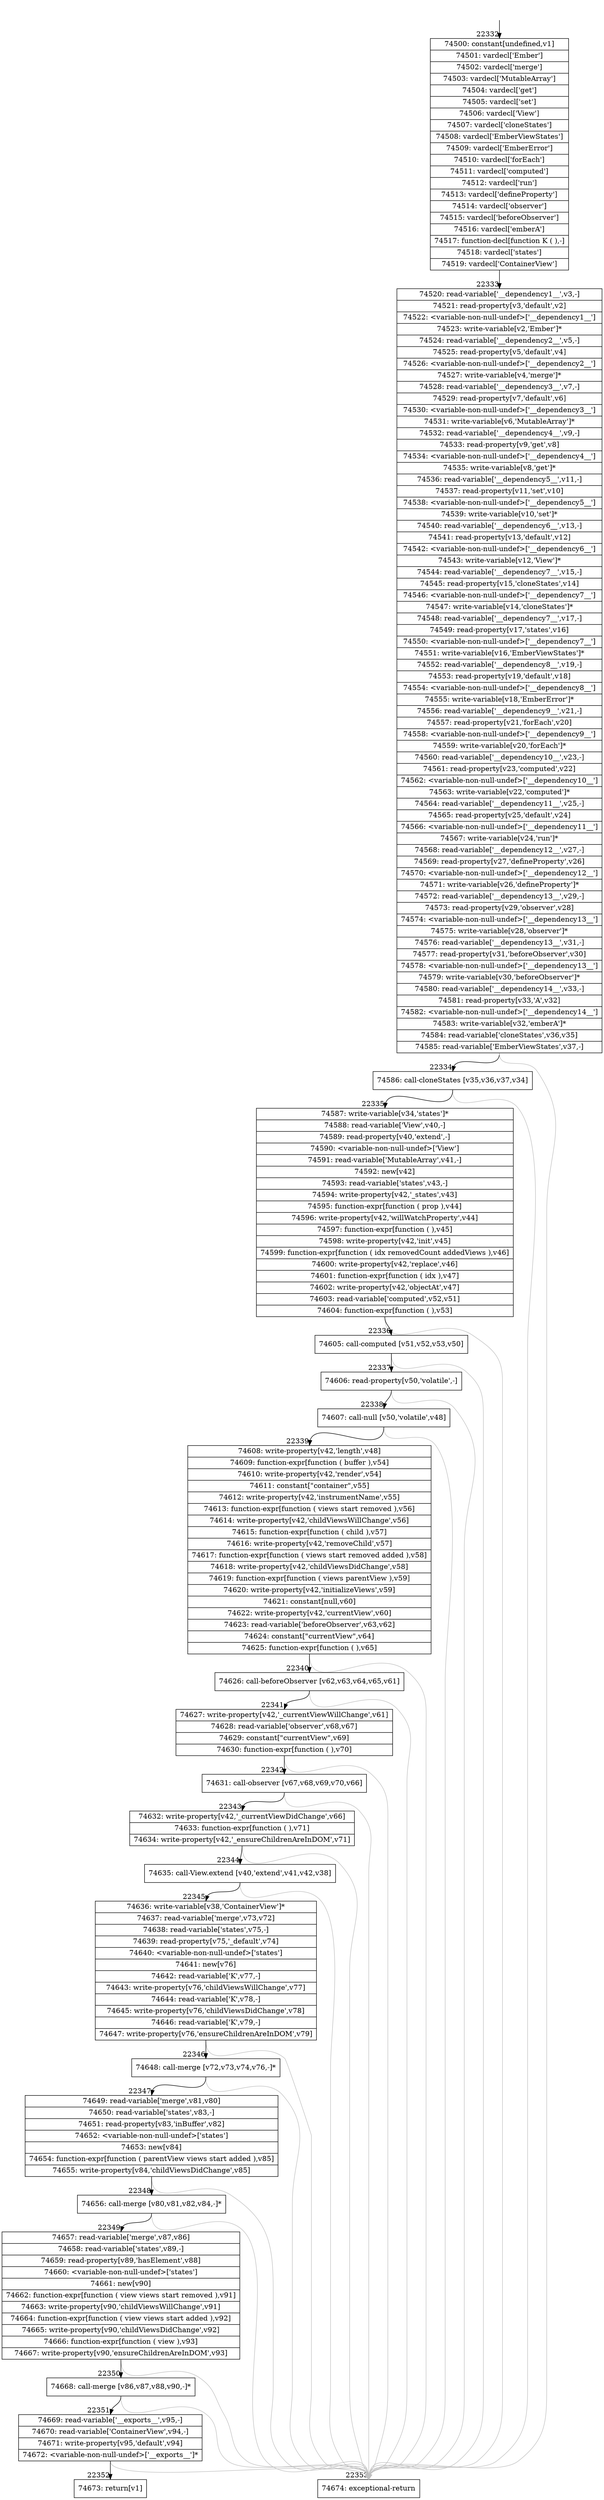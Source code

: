 digraph {
rankdir="TD"
BB_entry1927[shape=none,label=""];
BB_entry1927 -> BB22332 [tailport=s, headport=n, headlabel="    22332"]
BB22332 [shape=record label="{74500: constant[undefined,v1]|74501: vardecl['Ember']|74502: vardecl['merge']|74503: vardecl['MutableArray']|74504: vardecl['get']|74505: vardecl['set']|74506: vardecl['View']|74507: vardecl['cloneStates']|74508: vardecl['EmberViewStates']|74509: vardecl['EmberError']|74510: vardecl['forEach']|74511: vardecl['computed']|74512: vardecl['run']|74513: vardecl['defineProperty']|74514: vardecl['observer']|74515: vardecl['beforeObserver']|74516: vardecl['emberA']|74517: function-decl[function K ( ),-]|74518: vardecl['states']|74519: vardecl['ContainerView']}" ] 
BB22332 -> BB22333 [tailport=s, headport=n, headlabel="      22333"]
BB22333 [shape=record label="{74520: read-variable['__dependency1__',v3,-]|74521: read-property[v3,'default',v2]|74522: \<variable-non-null-undef\>['__dependency1__']|74523: write-variable[v2,'Ember']*|74524: read-variable['__dependency2__',v5,-]|74525: read-property[v5,'default',v4]|74526: \<variable-non-null-undef\>['__dependency2__']|74527: write-variable[v4,'merge']*|74528: read-variable['__dependency3__',v7,-]|74529: read-property[v7,'default',v6]|74530: \<variable-non-null-undef\>['__dependency3__']|74531: write-variable[v6,'MutableArray']*|74532: read-variable['__dependency4__',v9,-]|74533: read-property[v9,'get',v8]|74534: \<variable-non-null-undef\>['__dependency4__']|74535: write-variable[v8,'get']*|74536: read-variable['__dependency5__',v11,-]|74537: read-property[v11,'set',v10]|74538: \<variable-non-null-undef\>['__dependency5__']|74539: write-variable[v10,'set']*|74540: read-variable['__dependency6__',v13,-]|74541: read-property[v13,'default',v12]|74542: \<variable-non-null-undef\>['__dependency6__']|74543: write-variable[v12,'View']*|74544: read-variable['__dependency7__',v15,-]|74545: read-property[v15,'cloneStates',v14]|74546: \<variable-non-null-undef\>['__dependency7__']|74547: write-variable[v14,'cloneStates']*|74548: read-variable['__dependency7__',v17,-]|74549: read-property[v17,'states',v16]|74550: \<variable-non-null-undef\>['__dependency7__']|74551: write-variable[v16,'EmberViewStates']*|74552: read-variable['__dependency8__',v19,-]|74553: read-property[v19,'default',v18]|74554: \<variable-non-null-undef\>['__dependency8__']|74555: write-variable[v18,'EmberError']*|74556: read-variable['__dependency9__',v21,-]|74557: read-property[v21,'forEach',v20]|74558: \<variable-non-null-undef\>['__dependency9__']|74559: write-variable[v20,'forEach']*|74560: read-variable['__dependency10__',v23,-]|74561: read-property[v23,'computed',v22]|74562: \<variable-non-null-undef\>['__dependency10__']|74563: write-variable[v22,'computed']*|74564: read-variable['__dependency11__',v25,-]|74565: read-property[v25,'default',v24]|74566: \<variable-non-null-undef\>['__dependency11__']|74567: write-variable[v24,'run']*|74568: read-variable['__dependency12__',v27,-]|74569: read-property[v27,'defineProperty',v26]|74570: \<variable-non-null-undef\>['__dependency12__']|74571: write-variable[v26,'defineProperty']*|74572: read-variable['__dependency13__',v29,-]|74573: read-property[v29,'observer',v28]|74574: \<variable-non-null-undef\>['__dependency13__']|74575: write-variable[v28,'observer']*|74576: read-variable['__dependency13__',v31,-]|74577: read-property[v31,'beforeObserver',v30]|74578: \<variable-non-null-undef\>['__dependency13__']|74579: write-variable[v30,'beforeObserver']*|74580: read-variable['__dependency14__',v33,-]|74581: read-property[v33,'A',v32]|74582: \<variable-non-null-undef\>['__dependency14__']|74583: write-variable[v32,'emberA']*|74584: read-variable['cloneStates',v36,v35]|74585: read-variable['EmberViewStates',v37,-]}" ] 
BB22333 -> BB22334 [tailport=s, headport=n, headlabel="      22334"]
BB22333 -> BB22353 [tailport=s, headport=n, color=gray, headlabel="      22353"]
BB22334 [shape=record label="{74586: call-cloneStates [v35,v36,v37,v34]}" ] 
BB22334 -> BB22335 [tailport=s, headport=n, headlabel="      22335"]
BB22334 -> BB22353 [tailport=s, headport=n, color=gray]
BB22335 [shape=record label="{74587: write-variable[v34,'states']*|74588: read-variable['View',v40,-]|74589: read-property[v40,'extend',-]|74590: \<variable-non-null-undef\>['View']|74591: read-variable['MutableArray',v41,-]|74592: new[v42]|74593: read-variable['states',v43,-]|74594: write-property[v42,'_states',v43]|74595: function-expr[function ( prop ),v44]|74596: write-property[v42,'willWatchProperty',v44]|74597: function-expr[function ( ),v45]|74598: write-property[v42,'init',v45]|74599: function-expr[function ( idx removedCount addedViews ),v46]|74600: write-property[v42,'replace',v46]|74601: function-expr[function ( idx ),v47]|74602: write-property[v42,'objectAt',v47]|74603: read-variable['computed',v52,v51]|74604: function-expr[function ( ),v53]}" ] 
BB22335 -> BB22336 [tailport=s, headport=n, headlabel="      22336"]
BB22335 -> BB22353 [tailport=s, headport=n, color=gray]
BB22336 [shape=record label="{74605: call-computed [v51,v52,v53,v50]}" ] 
BB22336 -> BB22337 [tailport=s, headport=n, headlabel="      22337"]
BB22336 -> BB22353 [tailport=s, headport=n, color=gray]
BB22337 [shape=record label="{74606: read-property[v50,'volatile',-]}" ] 
BB22337 -> BB22338 [tailport=s, headport=n, headlabel="      22338"]
BB22337 -> BB22353 [tailport=s, headport=n, color=gray]
BB22338 [shape=record label="{74607: call-null [v50,'volatile',v48]}" ] 
BB22338 -> BB22339 [tailport=s, headport=n, headlabel="      22339"]
BB22338 -> BB22353 [tailport=s, headport=n, color=gray]
BB22339 [shape=record label="{74608: write-property[v42,'length',v48]|74609: function-expr[function ( buffer ),v54]|74610: write-property[v42,'render',v54]|74611: constant[\"container\",v55]|74612: write-property[v42,'instrumentName',v55]|74613: function-expr[function ( views start removed ),v56]|74614: write-property[v42,'childViewsWillChange',v56]|74615: function-expr[function ( child ),v57]|74616: write-property[v42,'removeChild',v57]|74617: function-expr[function ( views start removed added ),v58]|74618: write-property[v42,'childViewsDidChange',v58]|74619: function-expr[function ( views parentView ),v59]|74620: write-property[v42,'initializeViews',v59]|74621: constant[null,v60]|74622: write-property[v42,'currentView',v60]|74623: read-variable['beforeObserver',v63,v62]|74624: constant[\"currentView\",v64]|74625: function-expr[function ( ),v65]}" ] 
BB22339 -> BB22340 [tailport=s, headport=n, headlabel="      22340"]
BB22339 -> BB22353 [tailport=s, headport=n, color=gray]
BB22340 [shape=record label="{74626: call-beforeObserver [v62,v63,v64,v65,v61]}" ] 
BB22340 -> BB22341 [tailport=s, headport=n, headlabel="      22341"]
BB22340 -> BB22353 [tailport=s, headport=n, color=gray]
BB22341 [shape=record label="{74627: write-property[v42,'_currentViewWillChange',v61]|74628: read-variable['observer',v68,v67]|74629: constant[\"currentView\",v69]|74630: function-expr[function ( ),v70]}" ] 
BB22341 -> BB22342 [tailport=s, headport=n, headlabel="      22342"]
BB22341 -> BB22353 [tailport=s, headport=n, color=gray]
BB22342 [shape=record label="{74631: call-observer [v67,v68,v69,v70,v66]}" ] 
BB22342 -> BB22343 [tailport=s, headport=n, headlabel="      22343"]
BB22342 -> BB22353 [tailport=s, headport=n, color=gray]
BB22343 [shape=record label="{74632: write-property[v42,'_currentViewDidChange',v66]|74633: function-expr[function ( ),v71]|74634: write-property[v42,'_ensureChildrenAreInDOM',v71]}" ] 
BB22343 -> BB22344 [tailport=s, headport=n, headlabel="      22344"]
BB22343 -> BB22353 [tailport=s, headport=n, color=gray]
BB22344 [shape=record label="{74635: call-View.extend [v40,'extend',v41,v42,v38]}" ] 
BB22344 -> BB22345 [tailport=s, headport=n, headlabel="      22345"]
BB22344 -> BB22353 [tailport=s, headport=n, color=gray]
BB22345 [shape=record label="{74636: write-variable[v38,'ContainerView']*|74637: read-variable['merge',v73,v72]|74638: read-variable['states',v75,-]|74639: read-property[v75,'_default',v74]|74640: \<variable-non-null-undef\>['states']|74641: new[v76]|74642: read-variable['K',v77,-]|74643: write-property[v76,'childViewsWillChange',v77]|74644: read-variable['K',v78,-]|74645: write-property[v76,'childViewsDidChange',v78]|74646: read-variable['K',v79,-]|74647: write-property[v76,'ensureChildrenAreInDOM',v79]}" ] 
BB22345 -> BB22346 [tailport=s, headport=n, headlabel="      22346"]
BB22345 -> BB22353 [tailport=s, headport=n, color=gray]
BB22346 [shape=record label="{74648: call-merge [v72,v73,v74,v76,-]*}" ] 
BB22346 -> BB22347 [tailport=s, headport=n, headlabel="      22347"]
BB22346 -> BB22353 [tailport=s, headport=n, color=gray]
BB22347 [shape=record label="{74649: read-variable['merge',v81,v80]|74650: read-variable['states',v83,-]|74651: read-property[v83,'inBuffer',v82]|74652: \<variable-non-null-undef\>['states']|74653: new[v84]|74654: function-expr[function ( parentView views start added ),v85]|74655: write-property[v84,'childViewsDidChange',v85]}" ] 
BB22347 -> BB22348 [tailport=s, headport=n, headlabel="      22348"]
BB22347 -> BB22353 [tailport=s, headport=n, color=gray]
BB22348 [shape=record label="{74656: call-merge [v80,v81,v82,v84,-]*}" ] 
BB22348 -> BB22349 [tailport=s, headport=n, headlabel="      22349"]
BB22348 -> BB22353 [tailport=s, headport=n, color=gray]
BB22349 [shape=record label="{74657: read-variable['merge',v87,v86]|74658: read-variable['states',v89,-]|74659: read-property[v89,'hasElement',v88]|74660: \<variable-non-null-undef\>['states']|74661: new[v90]|74662: function-expr[function ( view views start removed ),v91]|74663: write-property[v90,'childViewsWillChange',v91]|74664: function-expr[function ( view views start added ),v92]|74665: write-property[v90,'childViewsDidChange',v92]|74666: function-expr[function ( view ),v93]|74667: write-property[v90,'ensureChildrenAreInDOM',v93]}" ] 
BB22349 -> BB22350 [tailport=s, headport=n, headlabel="      22350"]
BB22349 -> BB22353 [tailport=s, headport=n, color=gray]
BB22350 [shape=record label="{74668: call-merge [v86,v87,v88,v90,-]*}" ] 
BB22350 -> BB22351 [tailport=s, headport=n, headlabel="      22351"]
BB22350 -> BB22353 [tailport=s, headport=n, color=gray]
BB22351 [shape=record label="{74669: read-variable['__exports__',v95,-]|74670: read-variable['ContainerView',v94,-]|74671: write-property[v95,'default',v94]|74672: \<variable-non-null-undef\>['__exports__']*}" ] 
BB22351 -> BB22352 [tailport=s, headport=n, headlabel="      22352"]
BB22351 -> BB22353 [tailport=s, headport=n, color=gray]
BB22352 [shape=record label="{74673: return[v1]}" ] 
BB22353 [shape=record label="{74674: exceptional-return}" ] 
//#$~ 42027
}
